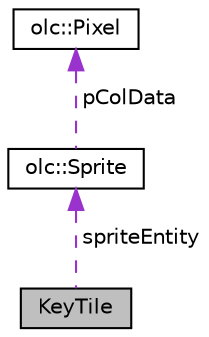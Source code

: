 digraph "KeyTile"
{
 // LATEX_PDF_SIZE
  edge [fontname="Helvetica",fontsize="10",labelfontname="Helvetica",labelfontsize="10"];
  node [fontname="Helvetica",fontsize="10",shape=record];
  Node1 [label="KeyTile",height=0.2,width=0.4,color="black", fillcolor="grey75", style="filled", fontcolor="black",tooltip="This class represents the KeyTile object."];
  Node2 -> Node1 [dir="back",color="darkorchid3",fontsize="10",style="dashed",label=" spriteEntity" ,fontname="Helvetica"];
  Node2 [label="olc::Sprite",height=0.2,width=0.4,color="black", fillcolor="white", style="filled",URL="$classolc_1_1Sprite.html",tooltip=" "];
  Node3 -> Node2 [dir="back",color="darkorchid3",fontsize="10",style="dashed",label=" pColData" ,fontname="Helvetica"];
  Node3 [label="olc::Pixel",height=0.2,width=0.4,color="black", fillcolor="white", style="filled",URL="$structolc_1_1Pixel.html",tooltip=" "];
}
